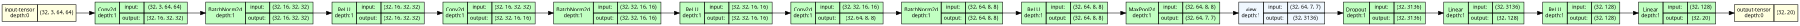 strict digraph CallClassifier {
	graph [ordering=in rankdir=LR size="12.0,12.0"]
	node [align=left fontname="Linux libertine" fontsize=10 height=0.2 margin=0 ranksep=0.1 shape=plaintext style=filled]
	edge [fontsize=10]
	0 [label=<
                    <TABLE BORDER="0" CELLBORDER="1"
                    CELLSPACING="0" CELLPADDING="4">
                        <TR><TD>input-tensor<BR/>depth:0</TD><TD>(32, 3, 64, 64)</TD></TR>
                    </TABLE>> fillcolor=lightyellow]
	1 [label=<
                    <TABLE BORDER="0" CELLBORDER="1"
                    CELLSPACING="0" CELLPADDING="4">
                    <TR>
                        <TD ROWSPAN="2">Conv2d<BR/>depth:1</TD>
                        <TD COLSPAN="2">input:</TD>
                        <TD COLSPAN="2">(32, 3, 64, 64) </TD>
                    </TR>
                    <TR>
                        <TD COLSPAN="2">output: </TD>
                        <TD COLSPAN="2">(32, 16, 32, 32) </TD>
                    </TR>
                    </TABLE>> fillcolor=darkseagreen1]
	2 [label=<
                    <TABLE BORDER="0" CELLBORDER="1"
                    CELLSPACING="0" CELLPADDING="4">
                    <TR>
                        <TD ROWSPAN="2">BatchNorm2d<BR/>depth:1</TD>
                        <TD COLSPAN="2">input:</TD>
                        <TD COLSPAN="2">(32, 16, 32, 32) </TD>
                    </TR>
                    <TR>
                        <TD COLSPAN="2">output: </TD>
                        <TD COLSPAN="2">(32, 16, 32, 32) </TD>
                    </TR>
                    </TABLE>> fillcolor=darkseagreen1]
	3 [label=<
                    <TABLE BORDER="0" CELLBORDER="1"
                    CELLSPACING="0" CELLPADDING="4">
                    <TR>
                        <TD ROWSPAN="2">ReLU<BR/>depth:1</TD>
                        <TD COLSPAN="2">input:</TD>
                        <TD COLSPAN="2">(32, 16, 32, 32) </TD>
                    </TR>
                    <TR>
                        <TD COLSPAN="2">output: </TD>
                        <TD COLSPAN="2">(32, 16, 32, 32) </TD>
                    </TR>
                    </TABLE>> fillcolor=darkseagreen1]
	4 [label=<
                    <TABLE BORDER="0" CELLBORDER="1"
                    CELLSPACING="0" CELLPADDING="4">
                    <TR>
                        <TD ROWSPAN="2">Conv2d<BR/>depth:1</TD>
                        <TD COLSPAN="2">input:</TD>
                        <TD COLSPAN="2">(32, 16, 32, 32) </TD>
                    </TR>
                    <TR>
                        <TD COLSPAN="2">output: </TD>
                        <TD COLSPAN="2">(32, 32, 16, 16) </TD>
                    </TR>
                    </TABLE>> fillcolor=darkseagreen1]
	5 [label=<
                    <TABLE BORDER="0" CELLBORDER="1"
                    CELLSPACING="0" CELLPADDING="4">
                    <TR>
                        <TD ROWSPAN="2">BatchNorm2d<BR/>depth:1</TD>
                        <TD COLSPAN="2">input:</TD>
                        <TD COLSPAN="2">(32, 32, 16, 16) </TD>
                    </TR>
                    <TR>
                        <TD COLSPAN="2">output: </TD>
                        <TD COLSPAN="2">(32, 32, 16, 16) </TD>
                    </TR>
                    </TABLE>> fillcolor=darkseagreen1]
	6 [label=<
                    <TABLE BORDER="0" CELLBORDER="1"
                    CELLSPACING="0" CELLPADDING="4">
                    <TR>
                        <TD ROWSPAN="2">ReLU<BR/>depth:1</TD>
                        <TD COLSPAN="2">input:</TD>
                        <TD COLSPAN="2">(32, 32, 16, 16) </TD>
                    </TR>
                    <TR>
                        <TD COLSPAN="2">output: </TD>
                        <TD COLSPAN="2">(32, 32, 16, 16) </TD>
                    </TR>
                    </TABLE>> fillcolor=darkseagreen1]
	7 [label=<
                    <TABLE BORDER="0" CELLBORDER="1"
                    CELLSPACING="0" CELLPADDING="4">
                    <TR>
                        <TD ROWSPAN="2">Conv2d<BR/>depth:1</TD>
                        <TD COLSPAN="2">input:</TD>
                        <TD COLSPAN="2">(32, 32, 16, 16) </TD>
                    </TR>
                    <TR>
                        <TD COLSPAN="2">output: </TD>
                        <TD COLSPAN="2">(32, 64, 8, 8) </TD>
                    </TR>
                    </TABLE>> fillcolor=darkseagreen1]
	8 [label=<
                    <TABLE BORDER="0" CELLBORDER="1"
                    CELLSPACING="0" CELLPADDING="4">
                    <TR>
                        <TD ROWSPAN="2">BatchNorm2d<BR/>depth:1</TD>
                        <TD COLSPAN="2">input:</TD>
                        <TD COLSPAN="2">(32, 64, 8, 8) </TD>
                    </TR>
                    <TR>
                        <TD COLSPAN="2">output: </TD>
                        <TD COLSPAN="2">(32, 64, 8, 8) </TD>
                    </TR>
                    </TABLE>> fillcolor=darkseagreen1]
	9 [label=<
                    <TABLE BORDER="0" CELLBORDER="1"
                    CELLSPACING="0" CELLPADDING="4">
                    <TR>
                        <TD ROWSPAN="2">ReLU<BR/>depth:1</TD>
                        <TD COLSPAN="2">input:</TD>
                        <TD COLSPAN="2">(32, 64, 8, 8) </TD>
                    </TR>
                    <TR>
                        <TD COLSPAN="2">output: </TD>
                        <TD COLSPAN="2">(32, 64, 8, 8) </TD>
                    </TR>
                    </TABLE>> fillcolor=darkseagreen1]
	10 [label=<
                    <TABLE BORDER="0" CELLBORDER="1"
                    CELLSPACING="0" CELLPADDING="4">
                    <TR>
                        <TD ROWSPAN="2">MaxPool2d<BR/>depth:1</TD>
                        <TD COLSPAN="2">input:</TD>
                        <TD COLSPAN="2">(32, 64, 8, 8) </TD>
                    </TR>
                    <TR>
                        <TD COLSPAN="2">output: </TD>
                        <TD COLSPAN="2">(32, 64, 7, 7) </TD>
                    </TR>
                    </TABLE>> fillcolor=darkseagreen1]
	11 [label=<
                    <TABLE BORDER="0" CELLBORDER="1"
                    CELLSPACING="0" CELLPADDING="4">
                    <TR>
                        <TD ROWSPAN="2">view<BR/>depth:1</TD>
                        <TD COLSPAN="2">input:</TD>
                        <TD COLSPAN="2">(32, 64, 7, 7) </TD>
                    </TR>
                    <TR>
                        <TD COLSPAN="2">output: </TD>
                        <TD COLSPAN="2">(32, 3136) </TD>
                    </TR>
                    </TABLE>> fillcolor=aliceblue]
	12 [label=<
                    <TABLE BORDER="0" CELLBORDER="1"
                    CELLSPACING="0" CELLPADDING="4">
                    <TR>
                        <TD ROWSPAN="2">Dropout<BR/>depth:1</TD>
                        <TD COLSPAN="2">input:</TD>
                        <TD COLSPAN="2">(32, 3136) </TD>
                    </TR>
                    <TR>
                        <TD COLSPAN="2">output: </TD>
                        <TD COLSPAN="2">(32, 3136) </TD>
                    </TR>
                    </TABLE>> fillcolor=darkseagreen1]
	13 [label=<
                    <TABLE BORDER="0" CELLBORDER="1"
                    CELLSPACING="0" CELLPADDING="4">
                    <TR>
                        <TD ROWSPAN="2">Linear<BR/>depth:1</TD>
                        <TD COLSPAN="2">input:</TD>
                        <TD COLSPAN="2">(32, 3136) </TD>
                    </TR>
                    <TR>
                        <TD COLSPAN="2">output: </TD>
                        <TD COLSPAN="2">(32, 128) </TD>
                    </TR>
                    </TABLE>> fillcolor=darkseagreen1]
	14 [label=<
                    <TABLE BORDER="0" CELLBORDER="1"
                    CELLSPACING="0" CELLPADDING="4">
                    <TR>
                        <TD ROWSPAN="2">ReLU<BR/>depth:1</TD>
                        <TD COLSPAN="2">input:</TD>
                        <TD COLSPAN="2">(32, 128) </TD>
                    </TR>
                    <TR>
                        <TD COLSPAN="2">output: </TD>
                        <TD COLSPAN="2">(32, 128) </TD>
                    </TR>
                    </TABLE>> fillcolor=darkseagreen1]
	15 [label=<
                    <TABLE BORDER="0" CELLBORDER="1"
                    CELLSPACING="0" CELLPADDING="4">
                    <TR>
                        <TD ROWSPAN="2">Linear<BR/>depth:1</TD>
                        <TD COLSPAN="2">input:</TD>
                        <TD COLSPAN="2">(32, 128) </TD>
                    </TR>
                    <TR>
                        <TD COLSPAN="2">output: </TD>
                        <TD COLSPAN="2">(32, 20) </TD>
                    </TR>
                    </TABLE>> fillcolor=darkseagreen1]
	16 [label=<
                    <TABLE BORDER="0" CELLBORDER="1"
                    CELLSPACING="0" CELLPADDING="4">
                        <TR><TD>output-tensor<BR/>depth:0</TD><TD>(32, 20)</TD></TR>
                    </TABLE>> fillcolor=lightyellow]
	0 -> 1
	1 -> 2
	2 -> 3
	3 -> 4
	4 -> 5
	5 -> 6
	6 -> 7
	7 -> 8
	8 -> 9
	9 -> 10
	10 -> 11
	11 -> 12
	12 -> 13
	13 -> 14
	14 -> 15
	15 -> 16
}
